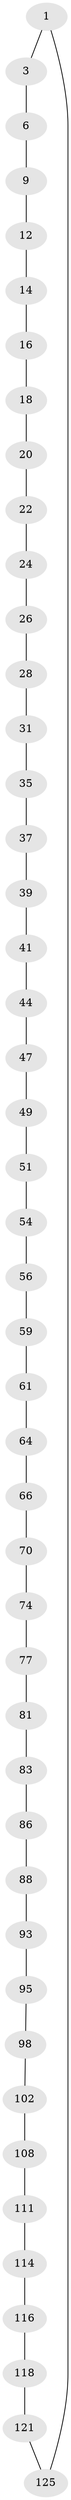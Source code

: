 // original degree distribution, {2: 1.0}
// Generated by graph-tools (version 1.1) at 2025/20/03/04/25 18:20:20]
// undirected, 46 vertices, 46 edges
graph export_dot {
graph [start="1"]
  node [color=gray90,style=filled];
  1 [super="+2"];
  3 [super="+4"];
  6 [super="+7"];
  9 [super="+10"];
  12 [super="+13"];
  14 [super="+15"];
  16 [super="+17"];
  18 [super="+19"];
  20 [super="+21"];
  22 [super="+23"];
  24 [super="+25"];
  26 [super="+27"];
  28 [super="+29"];
  31 [super="+32"];
  35 [super="+36"];
  37 [super="+38"];
  39 [super="+40"];
  41 [super="+42"];
  44 [super="+45"];
  47 [super="+48"];
  49 [super="+50"];
  51 [super="+52"];
  54 [super="+55"];
  56 [super="+57"];
  59 [super="+60"];
  61 [super="+62"];
  64 [super="+65"];
  66 [super="+67"];
  70 [super="+71"];
  74 [super="+75"];
  77 [super="+78"];
  81 [super="+82"];
  83 [super="+84"];
  86 [super="+87"];
  88 [super="+89"];
  93 [super="+94"];
  95 [super="+96"];
  98 [super="+99"];
  102 [super="+103"];
  108 [super="+109"];
  111 [super="+112"];
  114 [super="+115"];
  116 [super="+117"];
  118 [super="+119"];
  121 [super="+122"];
  125 [super="+126"];
  1 -- 125;
  1 -- 3;
  3 -- 6;
  6 -- 9;
  9 -- 12;
  12 -- 14;
  14 -- 16;
  16 -- 18;
  18 -- 20;
  20 -- 22;
  22 -- 24;
  24 -- 26;
  26 -- 28;
  28 -- 31;
  31 -- 35;
  35 -- 37;
  37 -- 39;
  39 -- 41;
  41 -- 44;
  44 -- 47;
  47 -- 49;
  49 -- 51;
  51 -- 54;
  54 -- 56;
  56 -- 59;
  59 -- 61;
  61 -- 64;
  64 -- 66;
  66 -- 70;
  70 -- 74;
  74 -- 77;
  77 -- 81;
  81 -- 83;
  83 -- 86;
  86 -- 88;
  88 -- 93;
  93 -- 95;
  95 -- 98;
  98 -- 102;
  102 -- 108;
  108 -- 111;
  111 -- 114;
  114 -- 116;
  116 -- 118;
  118 -- 121;
  121 -- 125;
}
